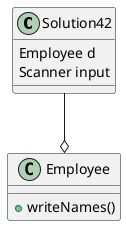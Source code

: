 @startuml
'https://plantuml.com/class-diagram

class Solution42 {
    Employee d
    Scanner input
}

class Employee{
    +writeNames()
}

Solution42 --o Employee

@enduml